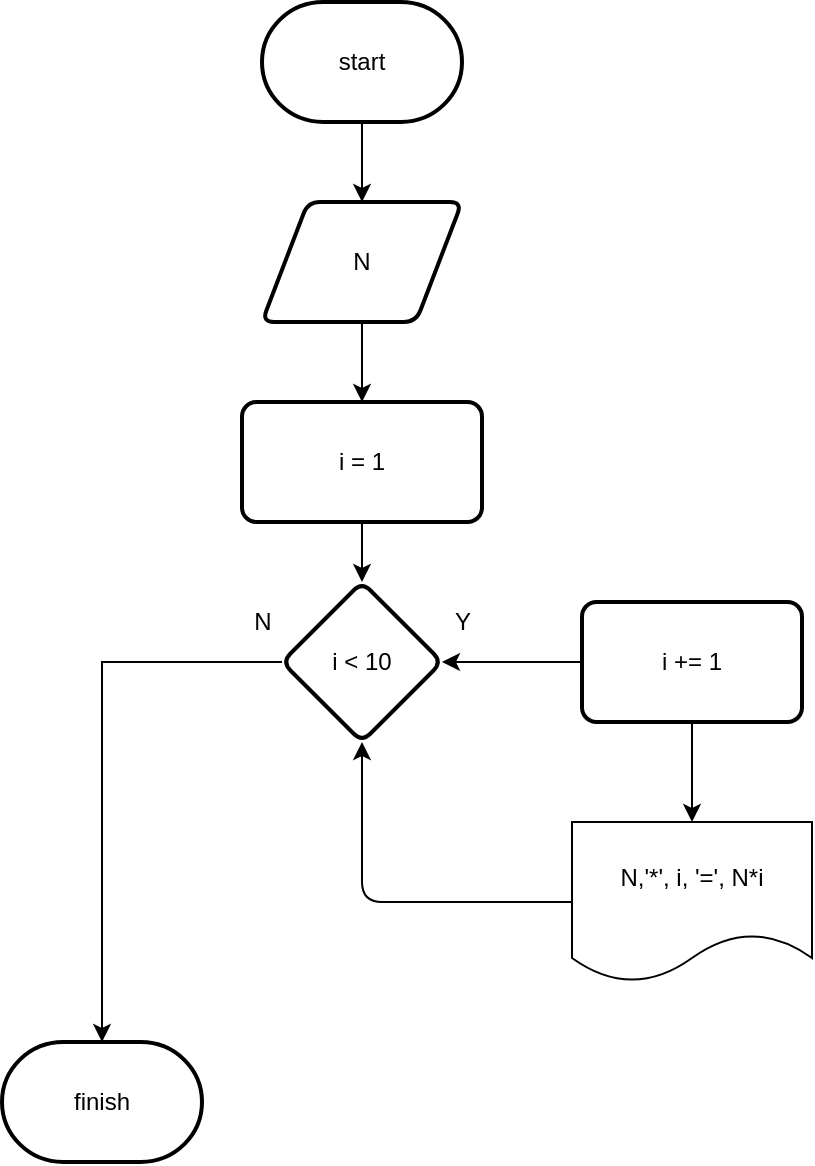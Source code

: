 <mxfile>
    <diagram id="gb6QlliS-6t4gnw4AQkR" name="Page-1">
        <mxGraphModel dx="820" dy="491" grid="1" gridSize="10" guides="1" tooltips="1" connect="1" arrows="1" fold="1" page="1" pageScale="1" pageWidth="850" pageHeight="1100" math="0" shadow="0">
            <root>
                <mxCell id="0"/>
                <mxCell id="1" parent="0"/>
                <mxCell id="3" style="edgeStyle=none;html=1;entryX=0.5;entryY=0;entryDx=0;entryDy=0;" parent="1" source="2" target="4" edge="1">
                    <mxGeometry relative="1" as="geometry">
                        <mxPoint x="250" y="100" as="targetPoint"/>
                    </mxGeometry>
                </mxCell>
                <mxCell id="2" value="start" style="strokeWidth=2;html=1;shape=mxgraph.flowchart.terminator;whiteSpace=wrap;" parent="1" vertex="1">
                    <mxGeometry x="200" y="10" width="100" height="60" as="geometry"/>
                </mxCell>
                <mxCell id="UVvEMDrmDg3nOLTOVmfu-32" value="" style="edgeStyle=orthogonalEdgeStyle;rounded=0;orthogonalLoop=1;jettySize=auto;html=1;" parent="1" source="4" target="UVvEMDrmDg3nOLTOVmfu-31" edge="1">
                    <mxGeometry relative="1" as="geometry"/>
                </mxCell>
                <mxCell id="4" value="N" style="shape=parallelogram;html=1;strokeWidth=2;perimeter=parallelogramPerimeter;whiteSpace=wrap;rounded=1;arcSize=12;size=0.23;" parent="1" vertex="1">
                    <mxGeometry x="200" y="110" width="100" height="60" as="geometry"/>
                </mxCell>
                <mxCell id="16" style="edgeStyle=none;html=1;entryX=0.5;entryY=1;entryDx=0;entryDy=0;" edge="1" parent="1" source="9" target="UVvEMDrmDg3nOLTOVmfu-33">
                    <mxGeometry relative="1" as="geometry">
                        <Array as="points">
                            <mxPoint x="250" y="460"/>
                        </Array>
                    </mxGeometry>
                </mxCell>
                <mxCell id="9" value="&lt;font style=&quot;font-size: 12px&quot;&gt;N,'*', i, '=', N*i&lt;/font&gt;" style="shape=document;whiteSpace=wrap;html=1;boundedLbl=1;" parent="1" vertex="1">
                    <mxGeometry x="355" y="420" width="120" height="80" as="geometry"/>
                </mxCell>
                <mxCell id="12" value="finish" style="strokeWidth=2;html=1;shape=mxgraph.flowchart.terminator;whiteSpace=wrap;" parent="1" vertex="1">
                    <mxGeometry x="70" y="530" width="100" height="60" as="geometry"/>
                </mxCell>
                <mxCell id="UVvEMDrmDg3nOLTOVmfu-34" value="" style="edgeStyle=orthogonalEdgeStyle;rounded=0;orthogonalLoop=1;jettySize=auto;html=1;" parent="1" source="UVvEMDrmDg3nOLTOVmfu-31" target="UVvEMDrmDg3nOLTOVmfu-33" edge="1">
                    <mxGeometry relative="1" as="geometry"/>
                </mxCell>
                <mxCell id="UVvEMDrmDg3nOLTOVmfu-31" value="i = 1" style="whiteSpace=wrap;html=1;strokeWidth=2;rounded=1;arcSize=12;" parent="1" vertex="1">
                    <mxGeometry x="190" y="210" width="120" height="60" as="geometry"/>
                </mxCell>
                <mxCell id="UVvEMDrmDg3nOLTOVmfu-43" style="edgeStyle=orthogonalEdgeStyle;rounded=0;orthogonalLoop=1;jettySize=auto;html=1;entryX=0.5;entryY=0;entryDx=0;entryDy=0;entryPerimeter=0;" parent="1" source="UVvEMDrmDg3nOLTOVmfu-33" target="12" edge="1">
                    <mxGeometry relative="1" as="geometry"/>
                </mxCell>
                <mxCell id="UVvEMDrmDg3nOLTOVmfu-33" value="i &amp;lt; 10" style="rhombus;whiteSpace=wrap;html=1;strokeWidth=2;rounded=1;arcSize=12;" parent="1" vertex="1">
                    <mxGeometry x="210" y="300" width="80" height="80" as="geometry"/>
                </mxCell>
                <mxCell id="14" style="edgeStyle=none;html=1;entryX=1;entryY=0.5;entryDx=0;entryDy=0;" edge="1" parent="1" source="UVvEMDrmDg3nOLTOVmfu-35" target="UVvEMDrmDg3nOLTOVmfu-33">
                    <mxGeometry relative="1" as="geometry"/>
                </mxCell>
                <mxCell id="15" style="edgeStyle=none;html=1;entryX=0.5;entryY=0;entryDx=0;entryDy=0;" edge="1" parent="1" source="UVvEMDrmDg3nOLTOVmfu-35" target="9">
                    <mxGeometry relative="1" as="geometry"/>
                </mxCell>
                <mxCell id="UVvEMDrmDg3nOLTOVmfu-35" value="i += 1" style="whiteSpace=wrap;html=1;strokeWidth=2;rounded=1;arcSize=12;" parent="1" vertex="1">
                    <mxGeometry x="360" y="310" width="110" height="60" as="geometry"/>
                </mxCell>
                <mxCell id="UVvEMDrmDg3nOLTOVmfu-41" value="Y" style="text;html=1;align=center;verticalAlign=middle;resizable=0;points=[];autosize=1;strokeColor=none;fillColor=none;" parent="1" vertex="1">
                    <mxGeometry x="290" y="310" width="20" height="20" as="geometry"/>
                </mxCell>
                <mxCell id="UVvEMDrmDg3nOLTOVmfu-42" value="N" style="text;html=1;align=center;verticalAlign=middle;resizable=0;points=[];autosize=1;strokeColor=none;fillColor=none;" parent="1" vertex="1">
                    <mxGeometry x="190" y="310" width="20" height="20" as="geometry"/>
                </mxCell>
            </root>
        </mxGraphModel>
    </diagram>
</mxfile>